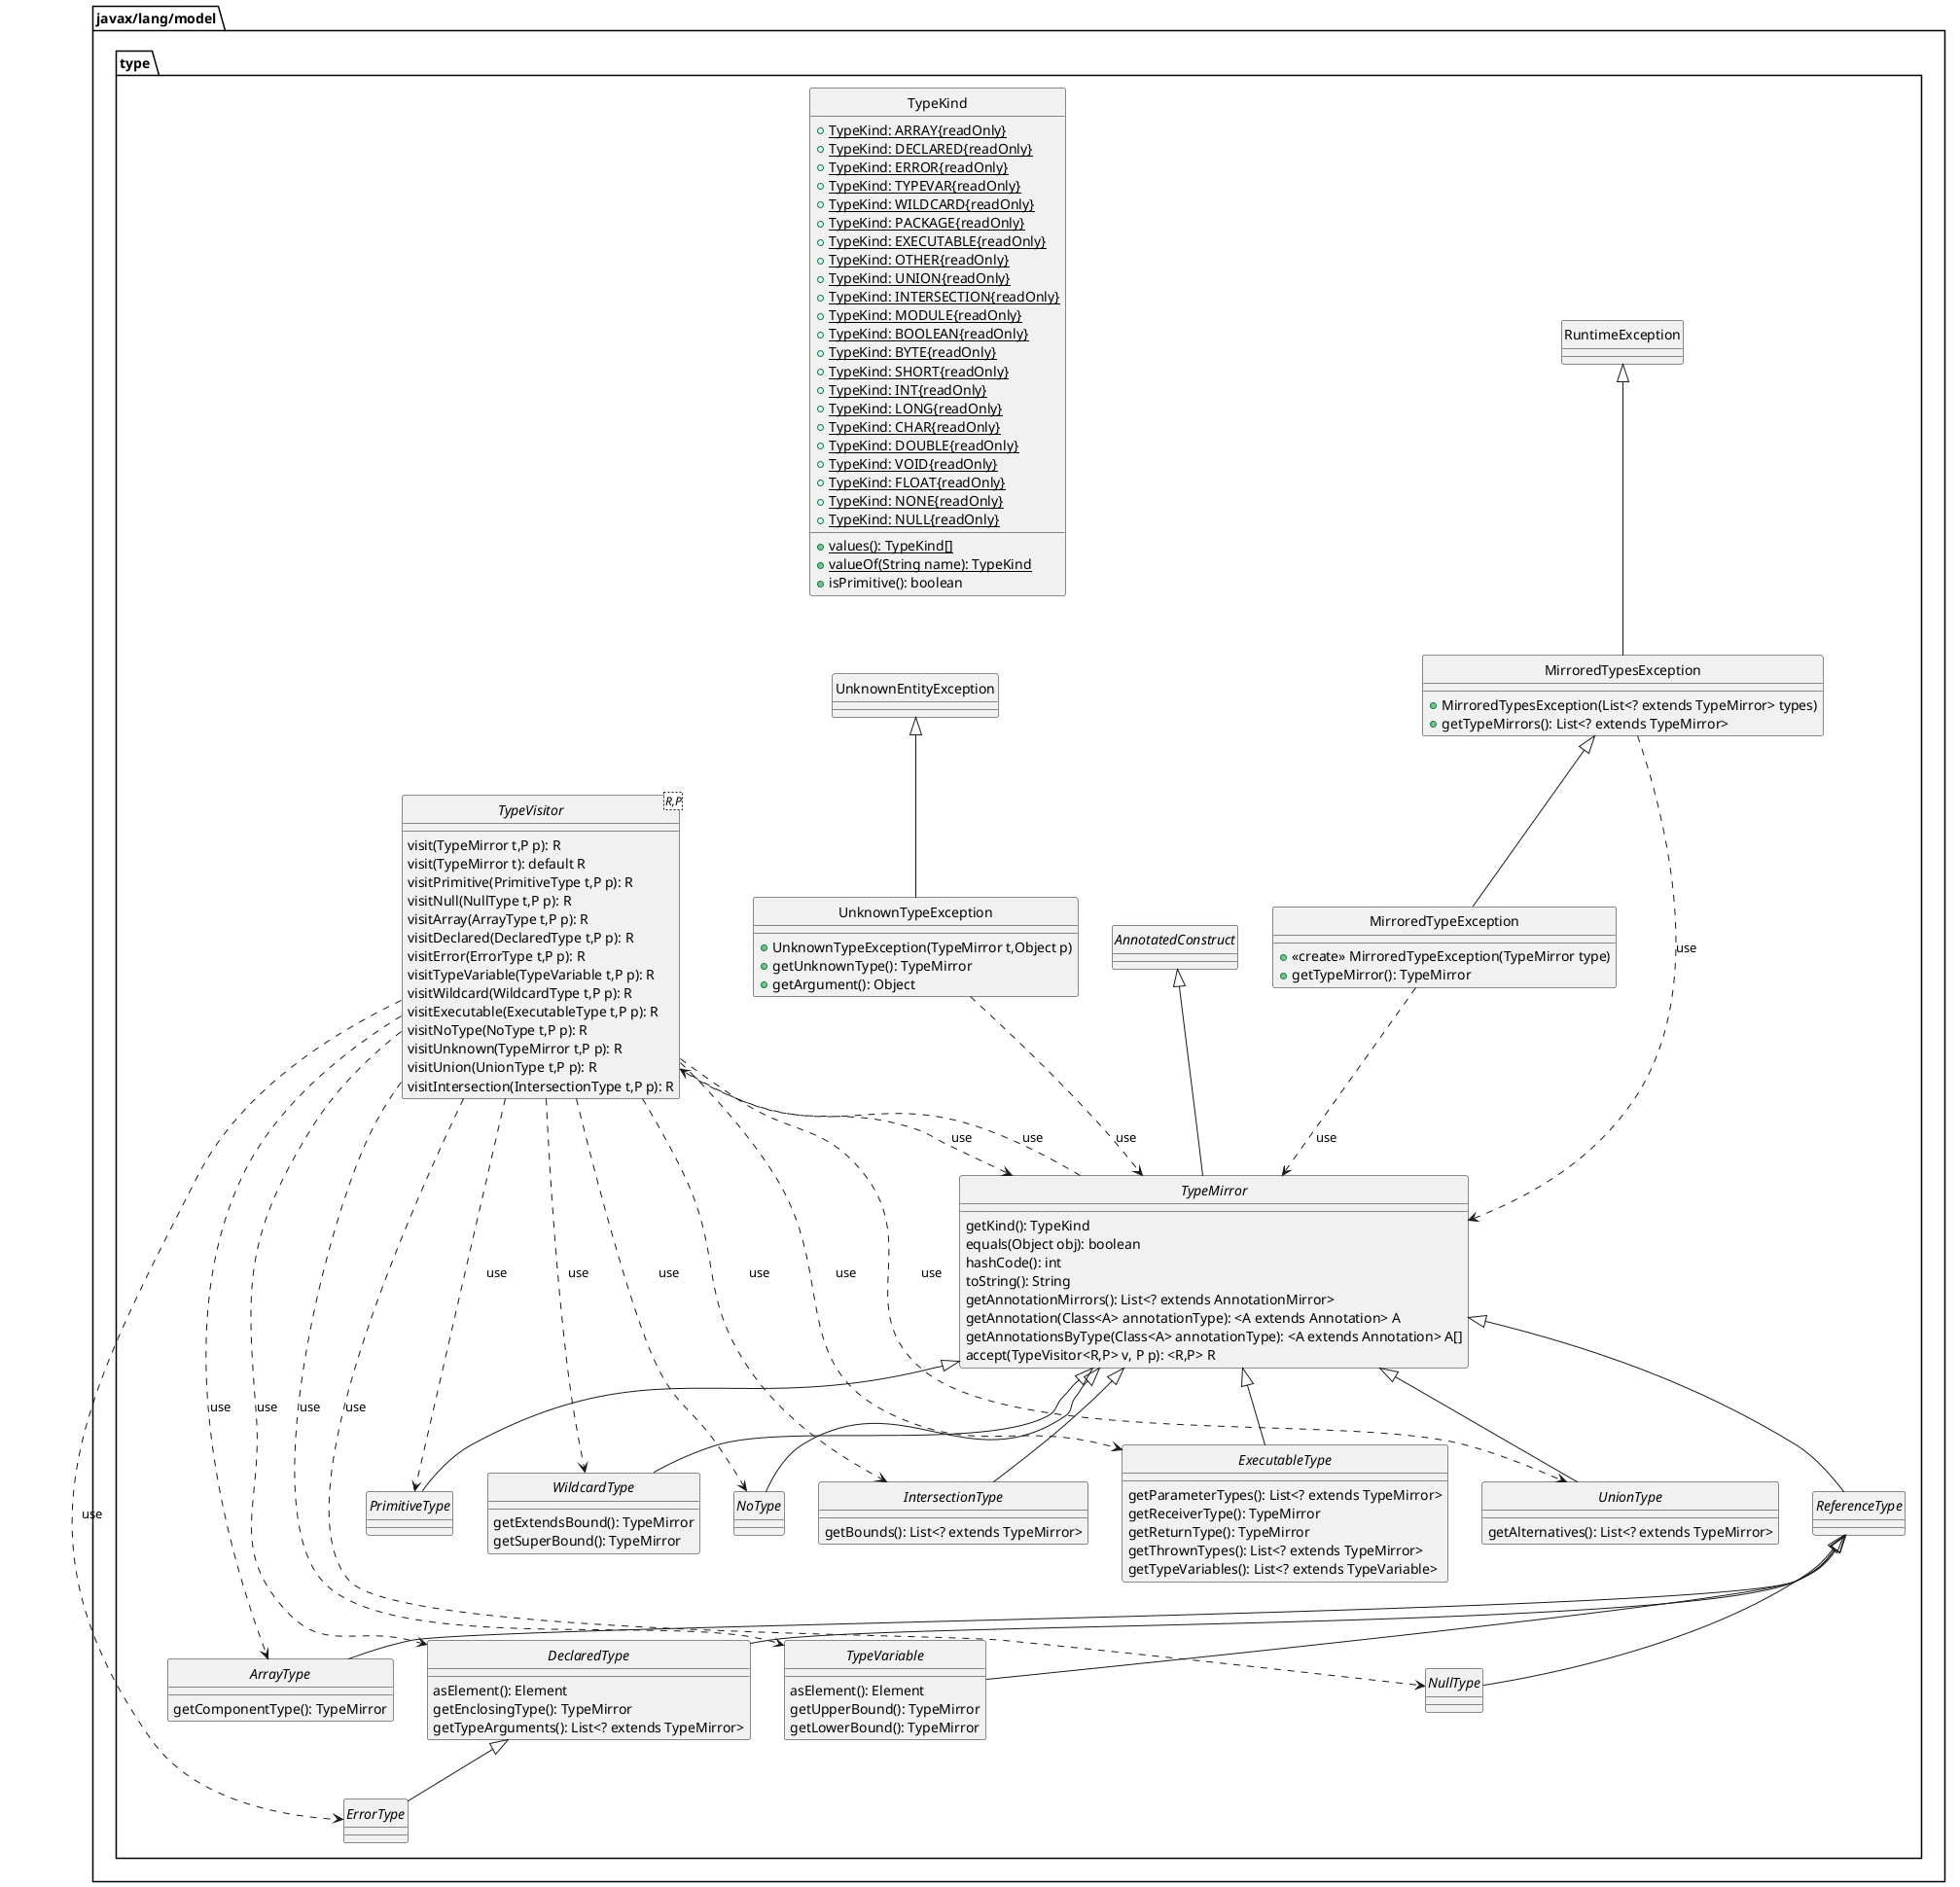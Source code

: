 @startuml
'https://plantuml.com/sequence-diagram
skinparam style Strictuml


package javax/lang/model.type
{
    interface ArrayType extends ReferenceType
    {
        getComponentType(): TypeMirror
    }

    interface DeclaredType extends ReferenceType
    {
        asElement(): Element
        getEnclosingType(): TypeMirror
        getTypeArguments(): List<? extends TypeMirror>
    }

    interface ErrorType extends DeclaredType
    {

    }

    interface ExecutableType extends TypeMirror
    {
        getParameterTypes(): List<? extends TypeMirror>
        getReceiverType(): TypeMirror
        getReturnType(): TypeMirror
        getThrownTypes(): List<? extends TypeMirror>
        getTypeVariables(): List<? extends TypeVariable>
    }

    interface IntersectionType extends TypeMirror
    {
        getBounds(): List<? extends TypeMirror>
    }

    class MirroredTypeException extends MirroredTypesException
    {
        + <<create>> MirroredTypeException(TypeMirror type)
        + getTypeMirror(): TypeMirror
    }

    class MirroredTypesException extends RuntimeException
    {
        + MirroredTypesException(List<? extends TypeMirror> types)
        + getTypeMirrors(): List<? extends TypeMirror>
    }

    interface NoType extends TypeMirror
    {

    }

    interface NullType extends ReferenceType
    {

    }

    interface PrimitiveType extends TypeMirror
    {

    }

    interface ReferenceType extends TypeMirror
    {

    }

    enum TypeKind
    {
        {static}+TypeKind: ARRAY{readOnly}
        {static}+TypeKind: DECLARED{readOnly}
        {static}+TypeKind: ERROR{readOnly}
        {static}+TypeKind: TYPEVAR{readOnly}
        {static}+TypeKind: WILDCARD{readOnly}
        {static}+TypeKind: PACKAGE{readOnly}
        {static}+TypeKind: EXECUTABLE{readOnly}
        {static}+TypeKind: OTHER{readOnly}
        {static}+TypeKind: UNION{readOnly}
        {static}+TypeKind: INTERSECTION{readOnly}
        {static}+TypeKind: MODULE{readOnly}
        {static}+TypeKind: BOOLEAN{readOnly}
        {static}+TypeKind: BYTE{readOnly}
        {static}+TypeKind: SHORT{readOnly}
        {static}+TypeKind: INT{readOnly}
        {static}+TypeKind: LONG{readOnly}
        {static}+TypeKind: CHAR{readOnly}
        {static}+TypeKind: DOUBLE{readOnly}
        {static}+TypeKind: VOID{readOnly}
        {static}+TypeKind: FLOAT{readOnly}
        {static}+TypeKind: NONE{readOnly}
        {static}+TypeKind: NULL{readOnly}
        {static}+values(): TypeKind[]
        {static}+valueOf(String name): TypeKind
        +isPrimitive(): boolean
    }

    interface TypeMirror extends AnnotatedConstruct
    {
        getKind(): TypeKind
        equals(Object obj): boolean
        hashCode(): int
        toString(): String
        getAnnotationMirrors(): List<? extends AnnotationMirror>
        getAnnotation(Class<A> annotationType): <A extends Annotation> A
        getAnnotationsByType(Class<A> annotationType): <A extends Annotation> A[]
        accept(TypeVisitor<R,P> v, P p): <R,P> R
    }

    interface TypeVariable extends ReferenceType
    {
        asElement(): Element
        getUpperBound(): TypeMirror
        getLowerBound(): TypeMirror
    }

    interface TypeVisitor<R,P>
    {
        visit(TypeMirror t,P p): R
        visit(TypeMirror t): default R
        visitPrimitive(PrimitiveType t,P p): R
        visitNull(NullType t,P p): R
        visitArray(ArrayType t,P p): R
        visitDeclared(DeclaredType t,P p): R
        visitError(ErrorType t,P p): R
        visitTypeVariable(TypeVariable t,P p): R
        visitWildcard(WildcardType t,P p): R
        visitExecutable(ExecutableType t,P p): R
        visitNoType(NoType t,P p): R
        visitUnknown(TypeMirror t,P p): R
        visitUnion(UnionType t,P p): R
        visitIntersection(IntersectionType t,P p): R
    }

    interface UnionType extends TypeMirror
    {
        getAlternatives(): List<? extends TypeMirror>
    }

    class UnknownTypeException extends UnknownEntityException
    {
        +UnknownTypeException(TypeMirror t,Object p)
        +getUnknownType(): TypeMirror
        +getArgument(): Object
    }

    interface WildcardType extends TypeMirror
    {
        getExtendsBound(): TypeMirror
        getSuperBound(): TypeMirror
    }

    MirroredTypeException ..> TypeMirror : use
    MirroredTypesException ..> TypeMirror : use
    TypeMirror ..> TypeVisitor : use
    TypeVisitor ..> TypeMirror : use
    TypeVisitor ..> ArrayType : use
    TypeVisitor ..> DeclaredType : use
    TypeVisitor ..> ErrorType : use
    TypeVisitor ..> ExecutableType : use
    TypeVisitor ..> IntersectionType : use
    TypeVisitor ..> NoType : use
    TypeVisitor ..> NullType : use
    TypeVisitor ..> PrimitiveType : use
    TypeVisitor ..> TypeVariable : use
    TypeVisitor ..> UnionType : use
    TypeVisitor ..> WildcardType : use
    UnknownTypeException ..> TypeMirror : use

}



@enduml